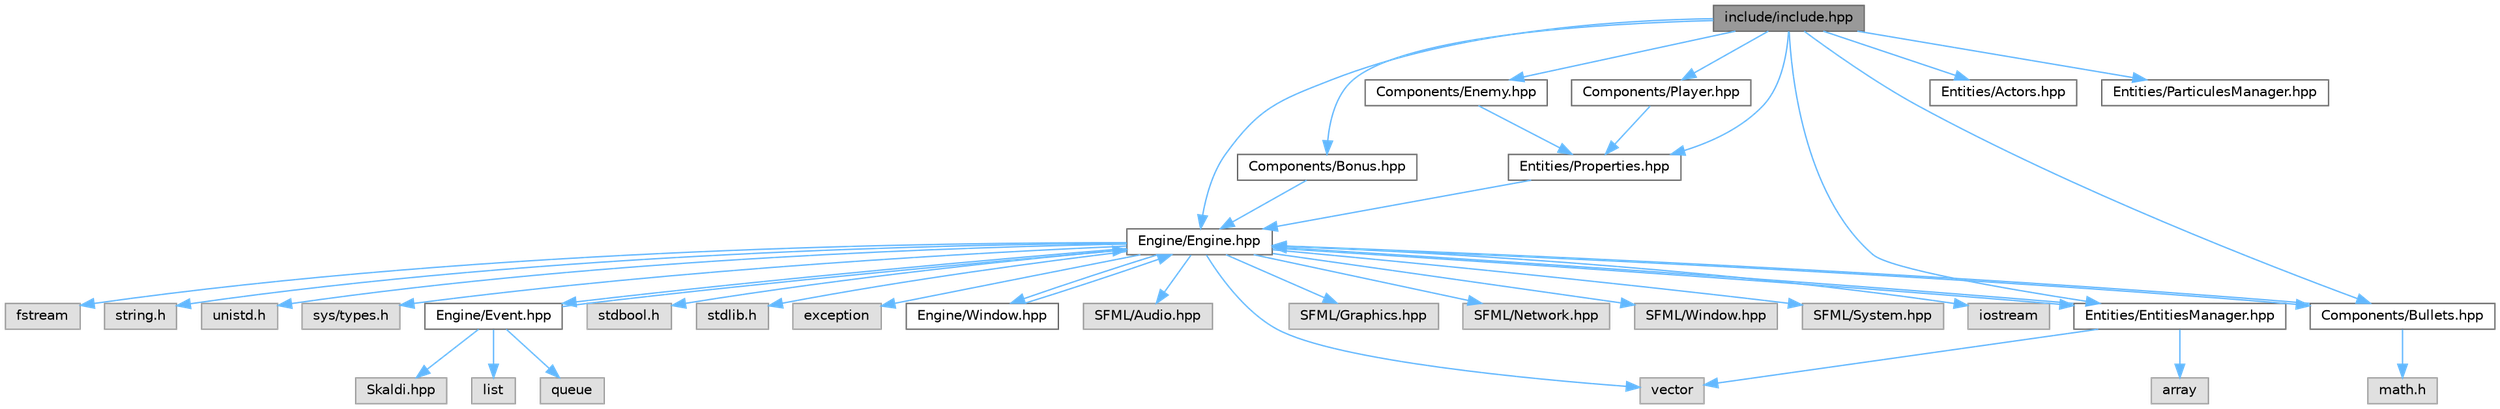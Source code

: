 digraph "include/include.hpp"
{
 // LATEX_PDF_SIZE
  bgcolor="transparent";
  edge [fontname=Helvetica,fontsize=10,labelfontname=Helvetica,labelfontsize=10];
  node [fontname=Helvetica,fontsize=10,shape=box,height=0.2,width=0.4];
  Node1 [label="include/include.hpp",height=0.2,width=0.4,color="gray40", fillcolor="grey60", style="filled", fontcolor="black",tooltip=" "];
  Node1 -> Node2 [color="steelblue1",style="solid"];
  Node2 [label="Components/Bonus.hpp",height=0.2,width=0.4,color="grey40", fillcolor="white", style="filled",URL="$Bonus_8hpp.html",tooltip="This namespace is for herite from components."];
  Node2 -> Node3 [color="steelblue1",style="solid"];
  Node3 [label="Engine/Engine.hpp",height=0.2,width=0.4,color="grey40", fillcolor="white", style="filled",URL="$Engine_8hpp.html",tooltip=" "];
  Node3 -> Node4 [color="steelblue1",style="solid"];
  Node4 [label="SFML/Audio.hpp",height=0.2,width=0.4,color="grey60", fillcolor="#E0E0E0", style="filled",tooltip=" "];
  Node3 -> Node5 [color="steelblue1",style="solid"];
  Node5 [label="SFML/Graphics.hpp",height=0.2,width=0.4,color="grey60", fillcolor="#E0E0E0", style="filled",tooltip=" "];
  Node3 -> Node6 [color="steelblue1",style="solid"];
  Node6 [label="SFML/Network.hpp",height=0.2,width=0.4,color="grey60", fillcolor="#E0E0E0", style="filled",tooltip=" "];
  Node3 -> Node7 [color="steelblue1",style="solid"];
  Node7 [label="SFML/Window.hpp",height=0.2,width=0.4,color="grey60", fillcolor="#E0E0E0", style="filled",tooltip=" "];
  Node3 -> Node8 [color="steelblue1",style="solid"];
  Node8 [label="SFML/System.hpp",height=0.2,width=0.4,color="grey60", fillcolor="#E0E0E0", style="filled",tooltip=" "];
  Node3 -> Node9 [color="steelblue1",style="solid"];
  Node9 [label="iostream",height=0.2,width=0.4,color="grey60", fillcolor="#E0E0E0", style="filled",tooltip=" "];
  Node3 -> Node10 [color="steelblue1",style="solid"];
  Node10 [label="fstream",height=0.2,width=0.4,color="grey60", fillcolor="#E0E0E0", style="filled",tooltip=" "];
  Node3 -> Node11 [color="steelblue1",style="solid"];
  Node11 [label="string.h",height=0.2,width=0.4,color="grey60", fillcolor="#E0E0E0", style="filled",tooltip=" "];
  Node3 -> Node12 [color="steelblue1",style="solid"];
  Node12 [label="unistd.h",height=0.2,width=0.4,color="grey60", fillcolor="#E0E0E0", style="filled",tooltip=" "];
  Node3 -> Node13 [color="steelblue1",style="solid"];
  Node13 [label="sys/types.h",height=0.2,width=0.4,color="grey60", fillcolor="#E0E0E0", style="filled",tooltip=" "];
  Node3 -> Node14 [color="steelblue1",style="solid"];
  Node14 [label="vector",height=0.2,width=0.4,color="grey60", fillcolor="#E0E0E0", style="filled",tooltip=" "];
  Node3 -> Node15 [color="steelblue1",style="solid"];
  Node15 [label="stdbool.h",height=0.2,width=0.4,color="grey60", fillcolor="#E0E0E0", style="filled",tooltip=" "];
  Node3 -> Node16 [color="steelblue1",style="solid"];
  Node16 [label="stdlib.h",height=0.2,width=0.4,color="grey60", fillcolor="#E0E0E0", style="filled",tooltip=" "];
  Node3 -> Node17 [color="steelblue1",style="solid"];
  Node17 [label="exception",height=0.2,width=0.4,color="grey60", fillcolor="#E0E0E0", style="filled",tooltip=" "];
  Node3 -> Node18 [color="steelblue1",style="solid"];
  Node18 [label="Engine/Window.hpp",height=0.2,width=0.4,color="grey40", fillcolor="white", style="filled",URL="$Window_8hpp.html",tooltip=" "];
  Node18 -> Node3 [color="steelblue1",style="solid"];
  Node3 -> Node19 [color="steelblue1",style="solid"];
  Node19 [label="Engine/Event.hpp",height=0.2,width=0.4,color="grey40", fillcolor="white", style="filled",URL="$Event_8hpp.html",tooltip=" "];
  Node19 -> Node3 [color="steelblue1",style="solid"];
  Node19 -> Node20 [color="steelblue1",style="solid"];
  Node20 [label="list",height=0.2,width=0.4,color="grey60", fillcolor="#E0E0E0", style="filled",tooltip=" "];
  Node19 -> Node21 [color="steelblue1",style="solid"];
  Node21 [label="queue",height=0.2,width=0.4,color="grey60", fillcolor="#E0E0E0", style="filled",tooltip=" "];
  Node19 -> Node22 [color="steelblue1",style="solid"];
  Node22 [label="Skaldi.hpp",height=0.2,width=0.4,color="grey60", fillcolor="#E0E0E0", style="filled",tooltip=" "];
  Node3 -> Node23 [color="steelblue1",style="solid"];
  Node23 [label="Entities/EntitiesManager.hpp",height=0.2,width=0.4,color="grey40", fillcolor="white", style="filled",URL="$EntitiesManager_8hpp.html",tooltip=" "];
  Node23 -> Node3 [color="steelblue1",style="solid"];
  Node23 -> Node24 [color="steelblue1",style="solid"];
  Node24 [label="array",height=0.2,width=0.4,color="grey60", fillcolor="#E0E0E0", style="filled",tooltip=" "];
  Node23 -> Node14 [color="steelblue1",style="solid"];
  Node3 -> Node25 [color="steelblue1",style="solid"];
  Node25 [label="Components/Bullets.hpp",height=0.2,width=0.4,color="grey40", fillcolor="white", style="filled",URL="$Bullets_8hpp.html",tooltip=" "];
  Node25 -> Node3 [color="steelblue1",style="solid"];
  Node25 -> Node26 [color="steelblue1",style="solid"];
  Node26 [label="math.h",height=0.2,width=0.4,color="grey60", fillcolor="#E0E0E0", style="filled",tooltip=" "];
  Node1 -> Node25 [color="steelblue1",style="solid"];
  Node1 -> Node27 [color="steelblue1",style="solid"];
  Node27 [label="Components/Enemy.hpp",height=0.2,width=0.4,color="grey40", fillcolor="white", style="filled",URL="$Enemy_8hpp.html",tooltip="This class is the base class for all the enemy in the game."];
  Node27 -> Node28 [color="steelblue1",style="solid"];
  Node28 [label="Entities/Properties.hpp",height=0.2,width=0.4,color="grey40", fillcolor="white", style="filled",URL="$Properties_8hpp.html",tooltip=" "];
  Node28 -> Node3 [color="steelblue1",style="solid"];
  Node1 -> Node29 [color="steelblue1",style="solid"];
  Node29 [label="Components/Player.hpp",height=0.2,width=0.4,color="grey40", fillcolor="white", style="filled",URL="$Player_8hpp.html",tooltip=" "];
  Node29 -> Node28 [color="steelblue1",style="solid"];
  Node1 -> Node3 [color="steelblue1",style="solid"];
  Node1 -> Node30 [color="steelblue1",style="solid"];
  Node30 [label="Entities/Actors.hpp",height=0.2,width=0.4,color="grey40", fillcolor="white", style="filled",URL="$Actors_8hpp.html",tooltip=" "];
  Node1 -> Node23 [color="steelblue1",style="solid"];
  Node1 -> Node31 [color="steelblue1",style="solid"];
  Node31 [label="Entities/ParticulesManager.hpp",height=0.2,width=0.4,color="grey40", fillcolor="white", style="filled",URL="$ParticulesManager_8hpp.html",tooltip=" "];
  Node1 -> Node28 [color="steelblue1",style="solid"];
}
